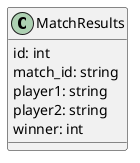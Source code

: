 @startuml Data Schema

class MatchResults {
    id: int
    match_id: string
    player1: string
    player2: string
    winner: int
}
@enduml